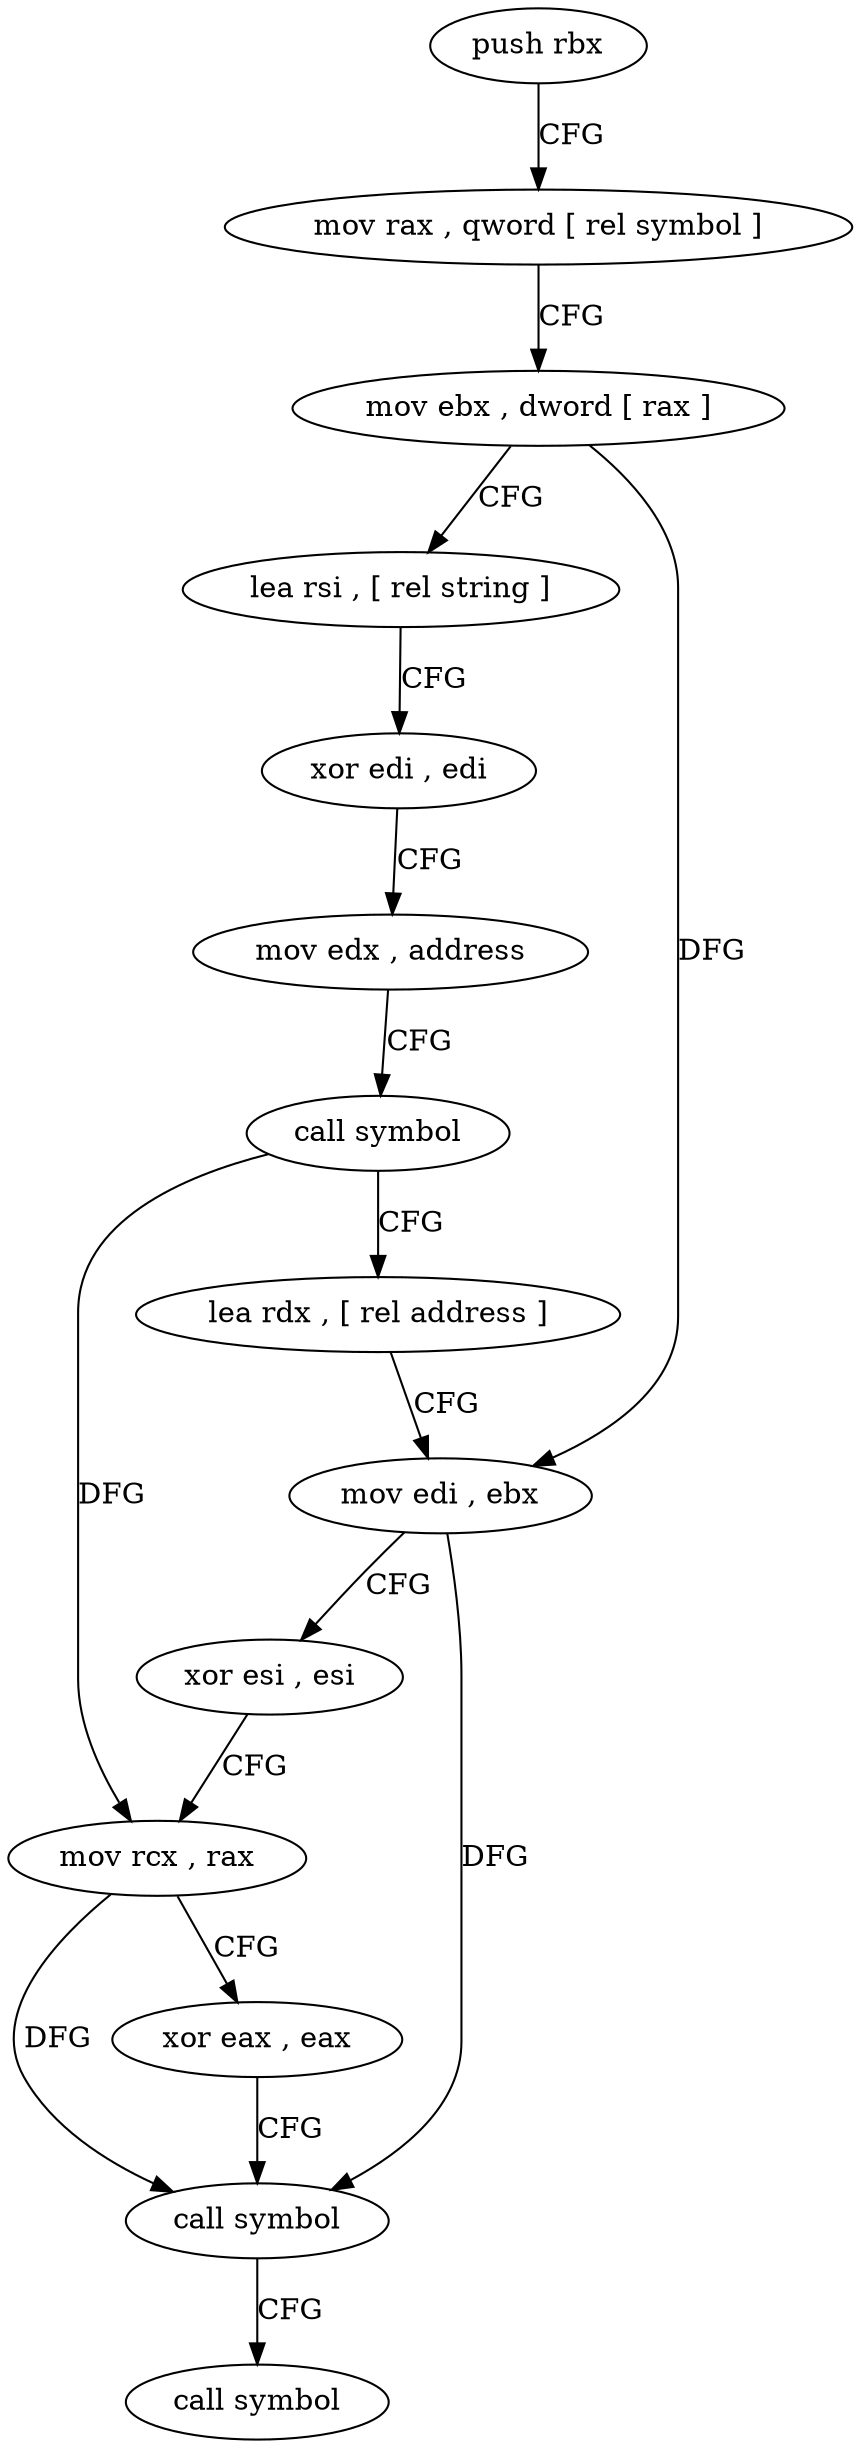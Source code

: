 digraph "func" {
"261168" [label = "push rbx" ]
"261169" [label = "mov rax , qword [ rel symbol ]" ]
"261176" [label = "mov ebx , dword [ rax ]" ]
"261178" [label = "lea rsi , [ rel string ]" ]
"261185" [label = "xor edi , edi" ]
"261187" [label = "mov edx , address" ]
"261192" [label = "call symbol" ]
"261197" [label = "lea rdx , [ rel address ]" ]
"261204" [label = "mov edi , ebx" ]
"261206" [label = "xor esi , esi" ]
"261208" [label = "mov rcx , rax" ]
"261211" [label = "xor eax , eax" ]
"261213" [label = "call symbol" ]
"261218" [label = "call symbol" ]
"261168" -> "261169" [ label = "CFG" ]
"261169" -> "261176" [ label = "CFG" ]
"261176" -> "261178" [ label = "CFG" ]
"261176" -> "261204" [ label = "DFG" ]
"261178" -> "261185" [ label = "CFG" ]
"261185" -> "261187" [ label = "CFG" ]
"261187" -> "261192" [ label = "CFG" ]
"261192" -> "261197" [ label = "CFG" ]
"261192" -> "261208" [ label = "DFG" ]
"261197" -> "261204" [ label = "CFG" ]
"261204" -> "261206" [ label = "CFG" ]
"261204" -> "261213" [ label = "DFG" ]
"261206" -> "261208" [ label = "CFG" ]
"261208" -> "261211" [ label = "CFG" ]
"261208" -> "261213" [ label = "DFG" ]
"261211" -> "261213" [ label = "CFG" ]
"261213" -> "261218" [ label = "CFG" ]
}
